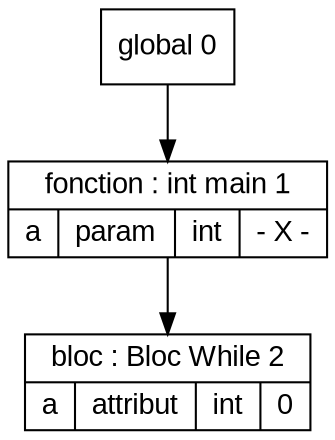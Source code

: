 digraph "tds"{

	node [fontname="Arial"];

	N2 [shape=record label="{ bloc : Bloc While  2
	| { a | attribut | int | 0 }
	}"];

	N1 [shape=record label="{ fonction : int main 1
	| { a | param | int | - X - }
	}"];

	N0 [shape=record label="{ global 0
	}"];


	N0 -> N1; 
	N1 -> N2; 
}
